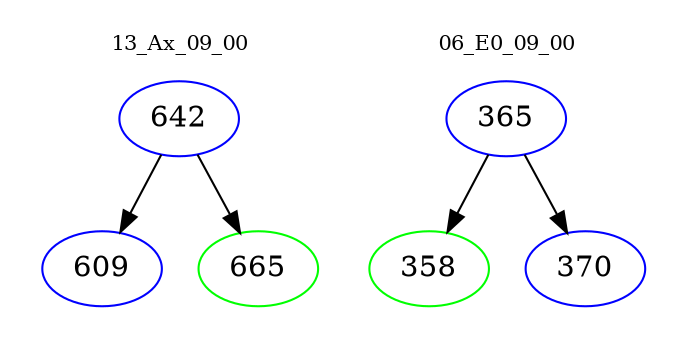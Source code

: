 digraph{
subgraph cluster_0 {
color = white
label = "13_Ax_09_00";
fontsize=10;
T0_642 [label="642", color="blue"]
T0_642 -> T0_609 [color="black"]
T0_609 [label="609", color="blue"]
T0_642 -> T0_665 [color="black"]
T0_665 [label="665", color="green"]
}
subgraph cluster_1 {
color = white
label = "06_E0_09_00";
fontsize=10;
T1_365 [label="365", color="blue"]
T1_365 -> T1_358 [color="black"]
T1_358 [label="358", color="green"]
T1_365 -> T1_370 [color="black"]
T1_370 [label="370", color="blue"]
}
}
